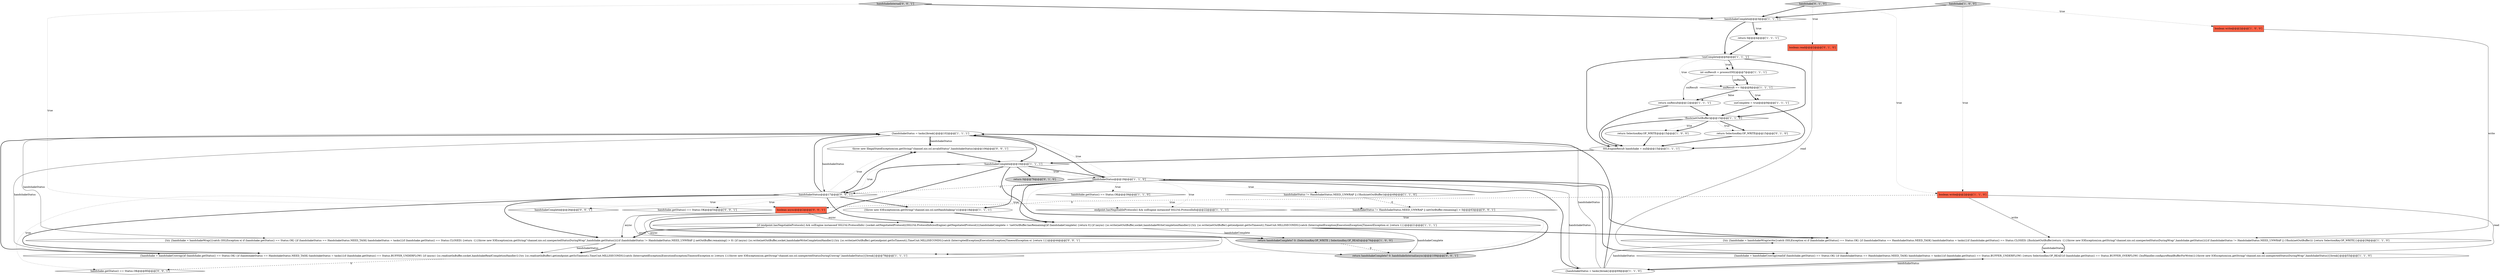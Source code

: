digraph {
8 [style = filled, label = "{handshakeStatus = tasks()break}@@@102@@@['1', '1', '1']", fillcolor = white, shape = ellipse image = "AAA0AAABBB1BBB"];
34 [style = filled, label = "handshake.getStatus() == Status.OK@@@80@@@['0', '0', '1']", fillcolor = white, shape = diamond image = "AAA0AAABBB3BBB"];
30 [style = filled, label = "boolean async@@@2@@@['0', '0', '1']", fillcolor = tomato, shape = box image = "AAA0AAABBB3BBB"];
32 [style = filled, label = "handshakeStatus != HandshakeStatus.NEED_UNWRAP || netOutBuffer.remaining() > 0@@@63@@@['0', '0', '1']", fillcolor = white, shape = diamond image = "AAA0AAABBB3BBB"];
28 [style = filled, label = "handshake['0', '1', '0']", fillcolor = lightgray, shape = diamond image = "AAA0AAABBB2BBB"];
26 [style = filled, label = "return 0@@@76@@@['0', '1', '0']", fillcolor = lightgray, shape = ellipse image = "AAA0AAABBB2BBB"];
14 [style = filled, label = "return 0@@@4@@@['1', '1', '1']", fillcolor = white, shape = ellipse image = "AAA0AAABBB1BBB"];
35 [style = filled, label = "throw new IllegalStateException(sm.getString(\"channel.nio.ssl.invalidStatus\",handshakeStatus))@@@106@@@['0', '0', '1']", fillcolor = white, shape = ellipse image = "AAA0AAABBB3BBB"];
4 [style = filled, label = "return SelectionKey.OP_WRITE@@@15@@@['1', '0', '0']", fillcolor = white, shape = ellipse image = "AAA0AAABBB1BBB"];
0 [style = filled, label = "!sniComplete@@@6@@@['1', '1', '1']", fillcolor = white, shape = diamond image = "AAA0AAABBB1BBB"];
13 [style = filled, label = "{handshake = handshakeUnwrap()if (handshake.getStatus() == Status.OK) {if (handshakeStatus == HandshakeStatus.NEED_TASK) handshakeStatus = tasks()}if (handshake.getStatus() == Status.BUFFER_UNDERFLOW) {if (async) {sc.read(netInBuffer,socket,handshakeReadCompletionHandler)}{try {sc.read(netInBuffer).get(endpoint.getSoTimeout(),TimeUnit.MILLISECONDS)}catch (InterruptedException|ExecutionException|TimeoutException e) }return 1}{throw new IOException(sm.getString(\"channel.nio.ssl.unexpectedStatusDuringUnwrap\",handshakeStatus))}break}@@@78@@@['1', '1', '1']", fillcolor = white, shape = ellipse image = "AAA0AAABBB1BBB"];
18 [style = filled, label = "!flush(netOutBuffer)@@@15@@@['1', '1', '0']", fillcolor = white, shape = diamond image = "AAA0AAABBB1BBB"];
31 [style = filled, label = "return handshakeComplete? 0: handshakeInternal(async)@@@109@@@['0', '0', '1']", fillcolor = lightgray, shape = ellipse image = "AAA0AAABBB3BBB"];
6 [style = filled, label = "handshake.getStatus() == Status.OK@@@39@@@['1', '1', '0']", fillcolor = white, shape = diamond image = "AAA0AAABBB1BBB"];
3 [style = filled, label = "return sniResult@@@12@@@['1', '1', '1']", fillcolor = white, shape = ellipse image = "AAA0AAABBB1BBB"];
21 [style = filled, label = "boolean write@@@2@@@['1', '0', '0']", fillcolor = tomato, shape = box image = "AAA0AAABBB1BBB"];
11 [style = filled, label = "handshakeStatus != HandshakeStatus.NEED_UNWRAP || (!flush(netOutBuffer))@@@49@@@['1', '1', '0']", fillcolor = white, shape = diamond image = "AAA0AAABBB1BBB"];
33 [style = filled, label = "handshakeComplete@@@26@@@['0', '0', '1']", fillcolor = white, shape = diamond image = "AAA0AAABBB3BBB"];
29 [style = filled, label = "boolean read@@@2@@@['0', '1', '0']", fillcolor = tomato, shape = box image = "AAA0AAABBB2BBB"];
25 [style = filled, label = "boolean write@@@2@@@['1', '1', '0']", fillcolor = tomato, shape = box image = "AAA0AAABBB1BBB"];
12 [style = filled, label = "{handshake = handshakeUnwrap(read)if (handshake.getStatus() == Status.OK) {if (handshakeStatus == HandshakeStatus.NEED_TASK) handshakeStatus = tasks()}if (handshake.getStatus() == Status.BUFFER_UNDERFLOW) {return SelectionKey.OP_READ}if (handshake.getStatus() == Status.BUFFER_OVERFLOW) {bufHandler.configureReadBufferForWrite()}{throw new IOException(sm.getString(\"channel.nio.ssl.unexpectedStatusDuringWrap\",handshakeStatus))}break}@@@53@@@['1', '1', '0']", fillcolor = white, shape = ellipse image = "AAA0AAABBB1BBB"];
17 [style = filled, label = "!handshakeComplete@@@16@@@['1', '1', '1']", fillcolor = white, shape = diamond image = "AAA0AAABBB1BBB"];
37 [style = filled, label = "{try {handshake = handshakeWrap()}catch (SSLException e) if (handshake.getStatus() == Status.OK) {if (handshakeStatus == HandshakeStatus.NEED_TASK) handshakeStatus = tasks()}if (handshake.getStatus() == Status.CLOSED) {return -1}{throw new IOException(sm.getString(\"channel.nio.ssl.unexpectedStatusDuringWrap\",handshake.getStatus()))}if (handshakeStatus != HandshakeStatus.NEED_UNWRAP || netOutBuffer.remaining() > 0) {if (async) {sc.write(netOutBuffer,socket,handshakeWriteCompletionHandler)}{try {sc.write(netOutBuffer).get(endpoint.getSoTimeout(),TimeUnit.MILLISECONDS)}catch (InterruptedException|ExecutionException|TimeoutException e) }return 1}}@@@44@@@['0', '0', '1']", fillcolor = white, shape = ellipse image = "AAA0AAABBB3BBB"];
24 [style = filled, label = "{handshakeStatus = tasks()break}@@@69@@@['1', '1', '0']", fillcolor = white, shape = ellipse image = "AAA0AAABBB1BBB"];
23 [style = filled, label = "{if (endpoint.hasNegotiableProtocols() && sslEngine instanceof SSLUtil.ProtocolInfo) {socket.setNegotiatedProtocol(((SSLUtil.ProtocolInfo)sslEngine).getNegotiatedProtocol())}handshakeComplete = !netOutBuffer.hasRemaining()if (handshakeComplete) {return 0}{if (async) {sc.write(netOutBuffer,socket,handshakeWriteCompletionHandler)}{try {sc.write(netOutBuffer).get(endpoint.getSoTimeout(),TimeUnit.MILLISECONDS)}catch (InterruptedException|ExecutionException|TimeoutException e) }return 1}}@@@21@@@['1', '1', '1']", fillcolor = white, shape = ellipse image = "AAA0AAABBB1BBB"];
10 [style = filled, label = "endpoint.hasNegotiableProtocols() && sslEngine instanceof SSLUtil.ProtocolInfo@@@22@@@['1', '1', '1']", fillcolor = white, shape = diamond image = "AAA0AAABBB1BBB"];
39 [style = filled, label = "handshake.getStatus() == Status.OK@@@54@@@['0', '0', '1']", fillcolor = white, shape = diamond image = "AAA0AAABBB3BBB"];
1 [style = filled, label = "handshakeStatus@@@18@@@['1', '1', '0']", fillcolor = white, shape = diamond image = "AAA0AAABBB1BBB"];
38 [style = filled, label = "handshakeInternal['0', '0', '1']", fillcolor = lightgray, shape = diamond image = "AAA0AAABBB3BBB"];
9 [style = filled, label = "handshake['1', '0', '0']", fillcolor = lightgray, shape = diamond image = "AAA0AAABBB1BBB"];
16 [style = filled, label = "int sniResult = processSNI()@@@7@@@['1', '1', '1']", fillcolor = white, shape = ellipse image = "AAA0AAABBB1BBB"];
5 [style = filled, label = "return handshakeComplete? 0: (SelectionKey.OP_WRITE | SelectionKey.OP_READ)@@@76@@@['1', '0', '0']", fillcolor = lightgray, shape = ellipse image = "AAA0AAABBB1BBB"];
15 [style = filled, label = "handshakeComplete@@@3@@@['1', '1', '1']", fillcolor = white, shape = diamond image = "AAA0AAABBB1BBB"];
19 [style = filled, label = "SSLEngineResult handshake = null@@@15@@@['1', '1', '1']", fillcolor = white, shape = ellipse image = "AAA0AAABBB1BBB"];
20 [style = filled, label = "{throw new IOException(sm.getString(\"channel.nio.ssl.notHandshaking\"))}@@@18@@@['1', '1', '1']", fillcolor = white, shape = ellipse image = "AAA0AAABBB1BBB"];
27 [style = filled, label = "return SelectionKey.OP_WRITE@@@15@@@['0', '1', '0']", fillcolor = white, shape = ellipse image = "AAA0AAABBB2BBB"];
36 [style = filled, label = "handshakeStatus@@@17@@@['0', '0', '1']", fillcolor = white, shape = diamond image = "AAA0AAABBB3BBB"];
2 [style = filled, label = "{try {handshake = handshakeWrap(write)}catch (SSLException e) if (handshake.getStatus() == Status.OK) {if (handshakeStatus == HandshakeStatus.NEED_TASK) handshakeStatus = tasks()}if (handshake.getStatus() == Status.CLOSED) {flush(netOutBuffer)return -1}{throw new IOException(sm.getString(\"channel.nio.ssl.unexpectedStatusDuringWrap\",handshake.getStatus()))}if (handshakeStatus != HandshakeStatus.NEED_UNWRAP || (!flush(netOutBuffer))) {return SelectionKey.OP_WRITE}}@@@29@@@['1', '1', '0']", fillcolor = white, shape = ellipse image = "AAA0AAABBB1BBB"];
22 [style = filled, label = "sniResult == 0@@@8@@@['1', '1', '1']", fillcolor = white, shape = diamond image = "AAA0AAABBB1BBB"];
7 [style = filled, label = "sniComplete = true@@@9@@@['1', '1', '1']", fillcolor = white, shape = ellipse image = "AAA0AAABBB1BBB"];
1->36 [style = dashed, label="0"];
23->2 [style = bold, label=""];
20->23 [style = bold, label=""];
1->11 [style = dotted, label="true"];
30->31 [style = solid, label="async"];
36->20 [style = bold, label=""];
8->35 [style = bold, label=""];
8->35 [style = solid, label="handshakeStatus"];
21->2 [style = solid, label="write"];
14->0 [style = bold, label=""];
9->25 [style = dotted, label="true"];
1->23 [style = bold, label=""];
12->24 [style = bold, label=""];
16->22 [style = solid, label="sniResult"];
15->0 [style = bold, label=""];
4->19 [style = bold, label=""];
25->30 [style = dashed, label="0"];
36->8 [style = bold, label=""];
36->34 [style = dotted, label="true"];
27->19 [style = bold, label=""];
13->34 [style = dashed, label="0"];
17->36 [style = dotted, label="true"];
7->19 [style = bold, label=""];
1->2 [style = bold, label=""];
36->35 [style = bold, label=""];
17->1 [style = bold, label=""];
36->10 [style = dotted, label="true"];
0->16 [style = dotted, label="true"];
25->2 [style = solid, label="write"];
35->17 [style = bold, label=""];
16->3 [style = solid, label="sniResult"];
17->1 [style = dotted, label="true"];
1->12 [style = bold, label=""];
1->8 [style = bold, label=""];
37->13 [style = solid, label="handshakeStatus"];
0->19 [style = bold, label=""];
23->31 [style = solid, label="handshakeComplete"];
3->18 [style = bold, label=""];
37->13 [style = bold, label=""];
24->8 [style = solid, label="handshakeStatus"];
28->25 [style = dotted, label="true"];
1->13 [style = dotted, label="true"];
36->33 [style = dotted, label="true"];
8->13 [style = solid, label="handshakeStatus"];
24->2 [style = solid, label="handshakeStatus"];
18->27 [style = bold, label=""];
8->37 [style = solid, label="handshakeStatus"];
28->29 [style = dotted, label="true"];
30->13 [style = solid, label="async"];
36->35 [style = dotted, label="true"];
17->26 [style = bold, label=""];
38->15 [style = bold, label=""];
0->22 [style = dotted, label="true"];
7->18 [style = bold, label=""];
9->15 [style = bold, label=""];
38->30 [style = dotted, label="true"];
16->22 [style = bold, label=""];
5->31 [style = dashed, label="0"];
1->24 [style = bold, label=""];
28->15 [style = bold, label=""];
25->12 [style = solid, label="read"];
24->1 [style = solid, label="handshakeStatus"];
9->21 [style = dotted, label="true"];
17->36 [style = bold, label=""];
18->4 [style = dotted, label="true"];
15->14 [style = bold, label=""];
36->39 [style = dotted, label="true"];
19->17 [style = bold, label=""];
3->19 [style = bold, label=""];
23->37 [style = bold, label=""];
13->8 [style = bold, label=""];
15->14 [style = dotted, label="true"];
24->8 [style = bold, label=""];
1->10 [style = dotted, label="true"];
30->23 [style = solid, label="async"];
11->32 [style = dashed, label="0"];
1->8 [style = dotted, label="true"];
36->37 [style = bold, label=""];
29->12 [style = solid, label="read"];
8->36 [style = solid, label="handshakeStatus"];
36->32 [style = dotted, label="true"];
22->3 [style = bold, label=""];
1->6 [style = dotted, label="true"];
8->17 [style = bold, label=""];
22->7 [style = dotted, label="true"];
36->23 [style = bold, label=""];
23->5 [style = solid, label="handshakeComplete"];
2->12 [style = solid, label="handshakeStatus"];
22->3 [style = dotted, label="false"];
30->37 [style = solid, label="async"];
18->27 [style = dotted, label="true"];
18->19 [style = bold, label=""];
36->13 [style = bold, label=""];
22->7 [style = bold, label=""];
1->20 [style = bold, label=""];
0->18 [style = bold, label=""];
17->5 [style = bold, label=""];
24->12 [style = solid, label="handshakeStatus"];
2->12 [style = bold, label=""];
18->4 [style = bold, label=""];
17->31 [style = bold, label=""];
0->16 [style = bold, label=""];
}
